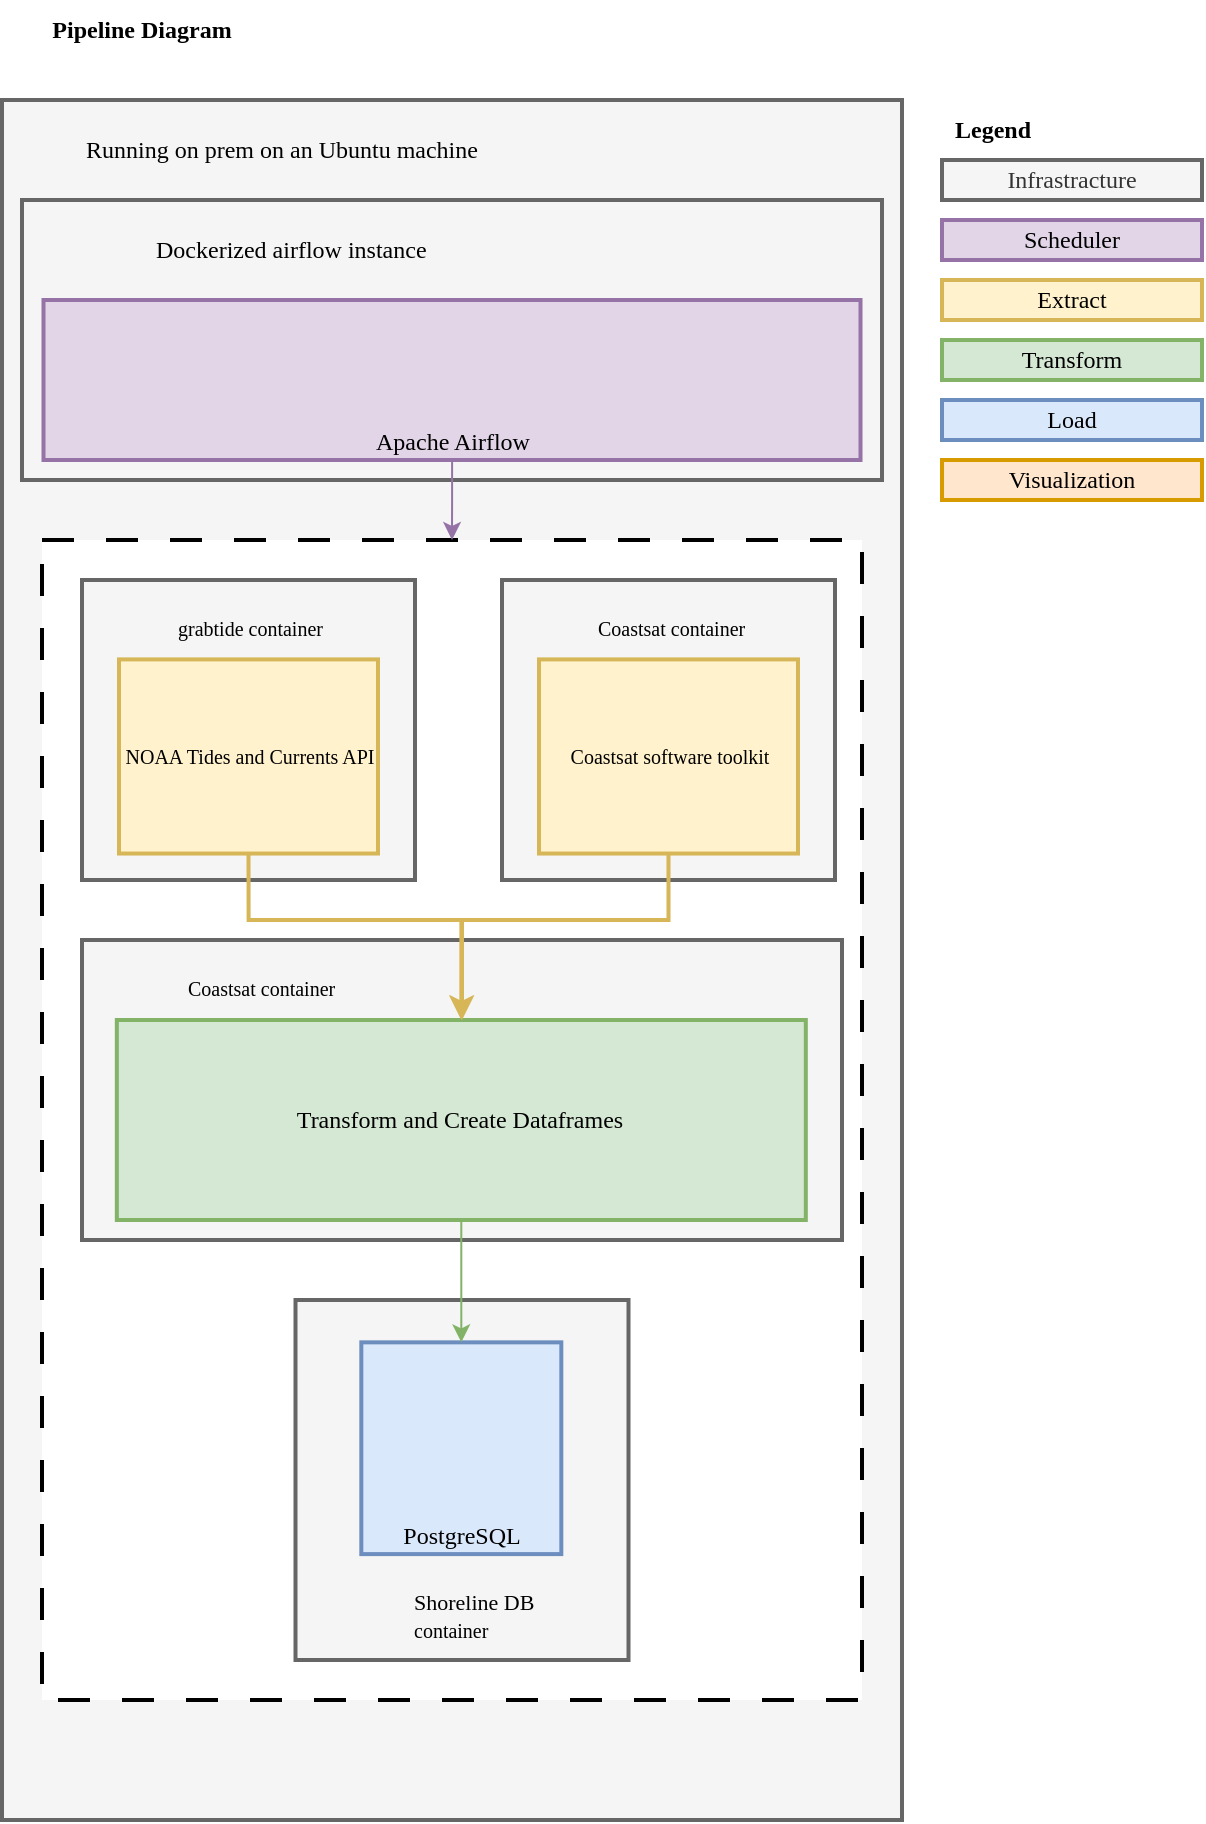 <mxfile version="24.7.8">
  <diagram name="Page-1" id="jBMb6OYjZwXQilKCJYLi">
    <mxGraphModel dx="1646" dy="795" grid="1" gridSize="10" guides="1" tooltips="1" connect="1" arrows="1" fold="1" page="0" pageScale="1" pageWidth="850" pageHeight="1100" math="0" shadow="0">
      <root>
        <mxCell id="0" />
        <mxCell id="1" parent="0" />
        <mxCell id="3fWUCPbQucgpRjpTzbk8-1" value="&lt;b&gt;&lt;font data-font-src=&quot;https://fonts.googleapis.com/css?family=Roboto+Mono&quot; face=&quot;Roboto Mono&quot;&gt;Pipeline Diagram&lt;br&gt;&lt;/font&gt;&lt;/b&gt;" style="text;html=1;align=center;verticalAlign=middle;whiteSpace=wrap;rounded=0;" vertex="1" parent="1">
          <mxGeometry x="30" y="80" width="140" height="30" as="geometry" />
        </mxCell>
        <mxCell id="3fWUCPbQucgpRjpTzbk8-15" value="" style="rounded=0;whiteSpace=wrap;html=1;fontFamily=Roboto Mono;fontSource=https%3A%2F%2Ffonts.googleapis.com%2Fcss%3Ffamily%3DRoboto%2BMono;strokeWidth=2;fillColor=#f5f5f5;fontColor=#333333;strokeColor=#666666;align=left;horizontal=1;verticalAlign=top;" vertex="1" parent="1">
          <mxGeometry x="30" y="130" width="450" height="860" as="geometry" />
        </mxCell>
        <mxCell id="3fWUCPbQucgpRjpTzbk8-17" value="&lt;div&gt;Running on prem on an Ubuntu machine&lt;br&gt;&lt;/div&gt;" style="text;html=1;align=left;verticalAlign=middle;resizable=0;points=[];autosize=1;strokeColor=none;fillColor=none;fontFamily=Roboto Mono;fontSource=https%3A%2F%2Ffonts.googleapis.com%2Fcss%3Ffamily%3DRoboto%2BMono;" vertex="1" parent="1">
          <mxGeometry x="70" y="140" width="280" height="30" as="geometry" />
        </mxCell>
        <mxCell id="3fWUCPbQucgpRjpTzbk8-27" value="" style="shape=image;imageAspect=0;aspect=fixed;verticalLabelPosition=bottom;verticalAlign=top;image=https://cdn.jsdelivr.net/gh/devicons/devicon@latest/icons/ubuntu/ubuntu-original.svg;" vertex="1" parent="1">
          <mxGeometry x="40" y="140" width="30" height="30" as="geometry" />
        </mxCell>
        <mxCell id="3fWUCPbQucgpRjpTzbk8-30" value="" style="rounded=0;whiteSpace=wrap;html=1;fontFamily=Roboto Mono;fontSource=https%3A%2F%2Ffonts.googleapis.com%2Fcss%3Ffamily%3DRoboto%2BMono;strokeWidth=2;align=left;horizontal=1;verticalAlign=top;dashed=1;dashPattern=8 8;" vertex="1" parent="1">
          <mxGeometry x="50" y="350" width="410" height="580" as="geometry" />
        </mxCell>
        <mxCell id="3fWUCPbQucgpRjpTzbk8-47" value="" style="group;verticalAlign=middle;" vertex="1" connectable="0" parent="1">
          <mxGeometry x="40" y="180" width="430" height="140" as="geometry" />
        </mxCell>
        <mxCell id="3fWUCPbQucgpRjpTzbk8-46" value="" style="group" vertex="1" connectable="0" parent="3fWUCPbQucgpRjpTzbk8-47">
          <mxGeometry width="430.0" height="140" as="geometry" />
        </mxCell>
        <mxCell id="3fWUCPbQucgpRjpTzbk8-21" value="" style="rounded=0;whiteSpace=wrap;html=1;fontFamily=Roboto Mono;fontSource=https%3A%2F%2Ffonts.googleapis.com%2Fcss%3Ffamily%3DRoboto%2BMono;strokeWidth=2;fillColor=#f5f5f5;fontColor=#333333;strokeColor=#666666;" vertex="1" parent="3fWUCPbQucgpRjpTzbk8-46">
          <mxGeometry width="430.0" height="140" as="geometry" />
        </mxCell>
        <mxCell id="3fWUCPbQucgpRjpTzbk8-24" value="&lt;div&gt;Dockerized airflow instance&lt;br&gt;&lt;/div&gt;" style="text;html=1;align=left;verticalAlign=middle;resizable=0;points=[];autosize=1;strokeColor=none;fillColor=none;fontFamily=Roboto Mono;fontSource=https%3A%2F%2Ffonts.googleapis.com%2Fcss%3Ffamily%3DRoboto%2BMono;" vertex="1" parent="3fWUCPbQucgpRjpTzbk8-46">
          <mxGeometry x="64.5" y="10" width="220" height="30" as="geometry" />
        </mxCell>
        <mxCell id="3fWUCPbQucgpRjpTzbk8-28" value="" style="shape=image;imageAspect=0;aspect=fixed;verticalLabelPosition=bottom;verticalAlign=top;image=https://cdn.jsdelivr.net/gh/devicons/devicon@latest/icons/docker/docker-plain.svg;" vertex="1" parent="3fWUCPbQucgpRjpTzbk8-46">
          <mxGeometry x="21.5" y="10" width="30" height="30" as="geometry" />
        </mxCell>
        <mxCell id="3fWUCPbQucgpRjpTzbk8-45" value="" style="group" vertex="1" connectable="0" parent="3fWUCPbQucgpRjpTzbk8-47">
          <mxGeometry x="10.75" y="50" width="408.5" height="80" as="geometry" />
        </mxCell>
        <mxCell id="3fWUCPbQucgpRjpTzbk8-22" value="&lt;div&gt;Apache Airflow&lt;br&gt;&lt;/div&gt;" style="rounded=0;whiteSpace=wrap;html=1;fontFamily=Roboto Mono;fontSource=https%3A%2F%2Ffonts.googleapis.com%2Fcss%3Ffamily%3DRoboto%2BMono;strokeWidth=2;fillColor=#e1d5e7;strokeColor=#9673a6;verticalAlign=bottom;" vertex="1" parent="3fWUCPbQucgpRjpTzbk8-45">
          <mxGeometry width="408.5" height="80" as="geometry" />
        </mxCell>
        <mxCell id="3fWUCPbQucgpRjpTzbk8-26" value="" style="shape=image;imageAspect=0;aspect=fixed;verticalLabelPosition=bottom;verticalAlign=top;image=https://cdn.jsdelivr.net/gh/devicons/devicon@latest/icons/apacheairflow/apacheairflow-original.svg;" vertex="1" parent="3fWUCPbQucgpRjpTzbk8-45">
          <mxGeometry x="182.75" y="10" width="40" height="40" as="geometry" />
        </mxCell>
        <mxCell id="3fWUCPbQucgpRjpTzbk8-49" style="edgeStyle=orthogonalEdgeStyle;rounded=0;orthogonalLoop=1;jettySize=auto;html=1;fillColor=#e1d5e7;strokeColor=#9673a6;" edge="1" parent="1" source="3fWUCPbQucgpRjpTzbk8-22" target="3fWUCPbQucgpRjpTzbk8-30">
          <mxGeometry relative="1" as="geometry" />
        </mxCell>
        <mxCell id="3fWUCPbQucgpRjpTzbk8-43" value="" style="group" vertex="1" connectable="0" parent="1">
          <mxGeometry x="70" y="370" width="176.25" height="150" as="geometry" />
        </mxCell>
        <mxCell id="3fWUCPbQucgpRjpTzbk8-35" value="" style="rounded=0;whiteSpace=wrap;html=1;fontFamily=Roboto Mono;fontSource=https%3A%2F%2Ffonts.googleapis.com%2Fcss%3Ffamily%3DRoboto%2BMono;strokeWidth=2;fillColor=#f5f5f5;fontColor=#333333;strokeColor=#666666;" vertex="1" parent="3fWUCPbQucgpRjpTzbk8-43">
          <mxGeometry width="166.5" height="150" as="geometry" />
        </mxCell>
        <mxCell id="3fWUCPbQucgpRjpTzbk8-31" value="NOAA Tides and Currents API" style="rounded=0;whiteSpace=wrap;html=1;fontFamily=Roboto Mono;fontSource=https%3A%2F%2Ffonts.googleapis.com%2Fcss%3Ffamily%3DRoboto%2BMono;strokeWidth=2;fillColor=#fff2cc;strokeColor=#d6b656;fontSize=10;" vertex="1" parent="3fWUCPbQucgpRjpTzbk8-43">
          <mxGeometry x="18.5" y="39.706" width="129.5" height="97.059" as="geometry" />
        </mxCell>
        <mxCell id="3fWUCPbQucgpRjpTzbk8-36" value="" style="shape=image;imageAspect=0;aspect=fixed;verticalLabelPosition=bottom;verticalAlign=top;image=https://cdn.jsdelivr.net/gh/devicons/devicon@latest/icons/docker/docker-plain.svg;" vertex="1" parent="3fWUCPbQucgpRjpTzbk8-43">
          <mxGeometry x="9.25" y="8.824" width="26.471" height="26.471" as="geometry" />
        </mxCell>
        <mxCell id="3fWUCPbQucgpRjpTzbk8-38" value="&lt;font style=&quot;font-size: 10px;&quot;&gt;grabtide container&lt;/font&gt;" style="text;html=1;align=left;verticalAlign=middle;resizable=0;points=[];autosize=1;strokeColor=none;fillColor=none;fontFamily=Roboto Mono;fontSource=https%3A%2F%2Ffonts.googleapis.com%2Fcss%3Ffamily%3DRoboto%2BMono;fontSize=11;" vertex="1" parent="3fWUCPbQucgpRjpTzbk8-43">
          <mxGeometry x="46.25" y="8.824" width="130" height="30" as="geometry" />
        </mxCell>
        <mxCell id="3fWUCPbQucgpRjpTzbk8-44" value="" style="group" vertex="1" connectable="0" parent="1">
          <mxGeometry x="280" y="370" width="176.25" height="150" as="geometry" />
        </mxCell>
        <mxCell id="3fWUCPbQucgpRjpTzbk8-74" value="" style="group" vertex="1" connectable="0" parent="3fWUCPbQucgpRjpTzbk8-44">
          <mxGeometry width="176.25" height="150" as="geometry" />
        </mxCell>
        <mxCell id="3fWUCPbQucgpRjpTzbk8-39" value="" style="rounded=0;whiteSpace=wrap;html=1;fontFamily=Roboto Mono;fontSource=https%3A%2F%2Ffonts.googleapis.com%2Fcss%3Ffamily%3DRoboto%2BMono;strokeWidth=2;fillColor=#f5f5f5;fontColor=#333333;strokeColor=#666666;" vertex="1" parent="3fWUCPbQucgpRjpTzbk8-74">
          <mxGeometry width="166.5" height="150" as="geometry" />
        </mxCell>
        <mxCell id="3fWUCPbQucgpRjpTzbk8-40" value="Coastsat software toolkit" style="rounded=0;whiteSpace=wrap;html=1;fontFamily=Roboto Mono;fontSource=https%3A%2F%2Ffonts.googleapis.com%2Fcss%3Ffamily%3DRoboto%2BMono;strokeWidth=2;fillColor=#fff2cc;strokeColor=#d6b656;fontSize=10;" vertex="1" parent="3fWUCPbQucgpRjpTzbk8-74">
          <mxGeometry x="18.5" y="39.706" width="129.5" height="97.059" as="geometry" />
        </mxCell>
        <mxCell id="3fWUCPbQucgpRjpTzbk8-41" value="" style="shape=image;imageAspect=0;aspect=fixed;verticalLabelPosition=bottom;verticalAlign=top;image=https://cdn.jsdelivr.net/gh/devicons/devicon@latest/icons/docker/docker-plain.svg;" vertex="1" parent="3fWUCPbQucgpRjpTzbk8-74">
          <mxGeometry x="9.25" y="8.824" width="26.471" height="26.471" as="geometry" />
        </mxCell>
        <mxCell id="3fWUCPbQucgpRjpTzbk8-42" value="&lt;font style=&quot;font-size: 10px;&quot;&gt;Coastsat container&lt;/font&gt;" style="text;html=1;align=left;verticalAlign=middle;resizable=0;points=[];autosize=1;strokeColor=none;fillColor=none;fontFamily=Roboto Mono;fontSource=https%3A%2F%2Ffonts.googleapis.com%2Fcss%3Ffamily%3DRoboto%2BMono;fontSize=11;" vertex="1" parent="3fWUCPbQucgpRjpTzbk8-74">
          <mxGeometry x="46.25" y="8.824" width="130" height="30" as="geometry" />
        </mxCell>
        <mxCell id="3fWUCPbQucgpRjpTzbk8-66" value="" style="group" vertex="1" connectable="0" parent="1">
          <mxGeometry x="70" y="550" width="380" height="190.0" as="geometry" />
        </mxCell>
        <mxCell id="3fWUCPbQucgpRjpTzbk8-61" value="" style="rounded=0;whiteSpace=wrap;html=1;fontFamily=Roboto Mono;fontSource=https%3A%2F%2Ffonts.googleapis.com%2Fcss%3Ffamily%3DRoboto%2BMono;strokeWidth=2;fillColor=#f5f5f5;fontColor=#333333;strokeColor=#666666;" vertex="1" parent="3fWUCPbQucgpRjpTzbk8-66">
          <mxGeometry width="380" height="150" as="geometry" />
        </mxCell>
        <mxCell id="3fWUCPbQucgpRjpTzbk8-65" value="" style="group" vertex="1" connectable="0" parent="3fWUCPbQucgpRjpTzbk8-66">
          <mxGeometry x="17.417" y="8.824" width="344.488" height="181.176" as="geometry" />
        </mxCell>
        <mxCell id="3fWUCPbQucgpRjpTzbk8-63" value="" style="shape=image;imageAspect=0;aspect=fixed;verticalLabelPosition=bottom;verticalAlign=top;image=https://cdn.jsdelivr.net/gh/devicons/devicon@latest/icons/docker/docker-plain.svg;" vertex="1" parent="3fWUCPbQucgpRjpTzbk8-65">
          <mxGeometry width="23.95" height="23.95" as="geometry" />
        </mxCell>
        <mxCell id="3fWUCPbQucgpRjpTzbk8-64" value="&lt;font style=&quot;font-size: 10px;&quot;&gt;Coastsat container&lt;/font&gt;" style="text;html=1;align=left;verticalAlign=middle;resizable=0;points=[];autosize=1;strokeColor=none;fillColor=none;fontFamily=Roboto Mono;fontSource=https%3A%2F%2Ffonts.googleapis.com%2Fcss%3Ffamily%3DRoboto%2BMono;fontSize=11;" vertex="1" parent="3fWUCPbQucgpRjpTzbk8-65">
          <mxGeometry x="33.476" width="130" height="30" as="geometry" />
        </mxCell>
        <mxCell id="3fWUCPbQucgpRjpTzbk8-51" value="Transform and Create Dataframes" style="rounded=0;whiteSpace=wrap;html=1;fontFamily=Roboto Mono;fontSource=https%3A%2F%2Ffonts.googleapis.com%2Fcss%3Ffamily%3DRoboto%2BMono;strokeWidth=2;fillColor=#d5e8d4;strokeColor=#82b366;" vertex="1" parent="3fWUCPbQucgpRjpTzbk8-65">
          <mxGeometry y="31.176" width="344.488" height="100" as="geometry" />
        </mxCell>
        <mxCell id="3fWUCPbQucgpRjpTzbk8-67" style="edgeStyle=orthogonalEdgeStyle;rounded=0;orthogonalLoop=1;jettySize=auto;html=1;exitX=0.5;exitY=1;exitDx=0;exitDy=0;entryX=0.5;entryY=0;entryDx=0;entryDy=0;fillColor=#fff2cc;strokeColor=#d6b656;strokeWidth=2;" edge="1" parent="1" source="3fWUCPbQucgpRjpTzbk8-31" target="3fWUCPbQucgpRjpTzbk8-51">
          <mxGeometry relative="1" as="geometry">
            <Array as="points">
              <mxPoint x="153" y="540" />
              <mxPoint x="260" y="540" />
            </Array>
          </mxGeometry>
        </mxCell>
        <mxCell id="3fWUCPbQucgpRjpTzbk8-68" style="edgeStyle=orthogonalEdgeStyle;rounded=0;orthogonalLoop=1;jettySize=auto;html=1;fillColor=#fff2cc;strokeColor=#d6b656;strokeWidth=2;" edge="1" parent="1" source="3fWUCPbQucgpRjpTzbk8-40" target="3fWUCPbQucgpRjpTzbk8-51">
          <mxGeometry relative="1" as="geometry">
            <Array as="points">
              <mxPoint x="363" y="540" />
              <mxPoint x="260" y="540" />
            </Array>
          </mxGeometry>
        </mxCell>
        <mxCell id="3fWUCPbQucgpRjpTzbk8-79" value="" style="group" vertex="1" connectable="0" parent="1">
          <mxGeometry x="176.75" y="730" width="166.5" height="180" as="geometry" />
        </mxCell>
        <mxCell id="3fWUCPbQucgpRjpTzbk8-73" value="" style="rounded=0;whiteSpace=wrap;html=1;fontFamily=Roboto Mono;fontSource=https%3A%2F%2Ffonts.googleapis.com%2Fcss%3Ffamily%3DRoboto%2BMono;strokeWidth=2;fillColor=#f5f5f5;fontColor=#333333;strokeColor=#666666;" vertex="1" parent="3fWUCPbQucgpRjpTzbk8-79">
          <mxGeometry width="166.5" height="180" as="geometry" />
        </mxCell>
        <mxCell id="3fWUCPbQucgpRjpTzbk8-58" value="" style="group" vertex="1" connectable="0" parent="3fWUCPbQucgpRjpTzbk8-79">
          <mxGeometry x="32.91" y="21.176" width="100" height="105.882" as="geometry" />
        </mxCell>
        <mxCell id="3fWUCPbQucgpRjpTzbk8-56" value="PostgreSQL" style="rounded=0;whiteSpace=wrap;html=1;fontFamily=Roboto Mono;fontSource=https%3A%2F%2Ffonts.googleapis.com%2Fcss%3Ffamily%3DRoboto%2BMono;strokeWidth=2;fillColor=#dae8fc;strokeColor=#6c8ebf;verticalAlign=bottom;" vertex="1" parent="3fWUCPbQucgpRjpTzbk8-58">
          <mxGeometry width="100" height="105.882" as="geometry" />
        </mxCell>
        <mxCell id="3fWUCPbQucgpRjpTzbk8-57" value="" style="shape=image;imageAspect=0;aspect=fixed;verticalLabelPosition=bottom;verticalAlign=top;image=https://cdn.jsdelivr.net/gh/devicons/devicon@latest/icons/postgresql/postgresql-plain.svg;" vertex="1" parent="3fWUCPbQucgpRjpTzbk8-58">
          <mxGeometry x="25" y="26.471" width="50" height="50" as="geometry" />
        </mxCell>
        <mxCell id="3fWUCPbQucgpRjpTzbk8-76" value="" style="shape=image;imageAspect=0;aspect=fixed;verticalLabelPosition=bottom;verticalAlign=top;image=https://cdn.jsdelivr.net/gh/devicons/devicon@latest/icons/docker/docker-plain.svg;" vertex="1" parent="3fWUCPbQucgpRjpTzbk8-79">
          <mxGeometry x="20" y="142.945" width="26.471" height="26.471" as="geometry" />
        </mxCell>
        <mxCell id="3fWUCPbQucgpRjpTzbk8-77" value="Shoreline DB&lt;font style=&quot;font-size: 10px;&quot;&gt; &lt;br&gt;container&lt;/font&gt;" style="text;html=1;align=left;verticalAlign=middle;resizable=0;points=[];autosize=1;strokeColor=none;fillColor=none;fontFamily=Roboto Mono;fontSource=https%3A%2F%2Ffonts.googleapis.com%2Fcss%3Ffamily%3DRoboto%2BMono;fontSize=11;" vertex="1" parent="3fWUCPbQucgpRjpTzbk8-79">
          <mxGeometry x="57" y="137.651" width="100" height="40" as="geometry" />
        </mxCell>
        <mxCell id="3fWUCPbQucgpRjpTzbk8-80" style="edgeStyle=orthogonalEdgeStyle;rounded=0;orthogonalLoop=1;jettySize=auto;html=1;entryX=0.5;entryY=0;entryDx=0;entryDy=0;fillColor=#d5e8d4;strokeColor=#82b366;" edge="1" parent="1" source="3fWUCPbQucgpRjpTzbk8-51" target="3fWUCPbQucgpRjpTzbk8-56">
          <mxGeometry relative="1" as="geometry" />
        </mxCell>
        <mxCell id="3fWUCPbQucgpRjpTzbk8-82" value="" style="group" vertex="1" connectable="0" parent="1">
          <mxGeometry x="490" y="130" width="140" height="200" as="geometry" />
        </mxCell>
        <mxCell id="3fWUCPbQucgpRjpTzbk8-3" value="Legend" style="text;html=1;align=center;verticalAlign=middle;resizable=0;points=[];autosize=1;strokeColor=none;fillColor=none;fontFamily=Roboto Mono;fontSource=https%3A%2F%2Ffonts.googleapis.com%2Fcss%3Ffamily%3DRoboto%2BMono;fontStyle=1" vertex="1" parent="3fWUCPbQucgpRjpTzbk8-82">
          <mxGeometry width="70" height="30" as="geometry" />
        </mxCell>
        <mxCell id="3fWUCPbQucgpRjpTzbk8-5" value="&lt;div&gt;Infrastracture&lt;/div&gt;" style="rounded=0;whiteSpace=wrap;html=1;fontFamily=Roboto Mono;fontSource=https%3A%2F%2Ffonts.googleapis.com%2Fcss%3Ffamily%3DRoboto%2BMono;strokeWidth=2;fillColor=#f5f5f5;fontColor=#333333;strokeColor=#666666;" vertex="1" parent="3fWUCPbQucgpRjpTzbk8-82">
          <mxGeometry x="10" y="30" width="130" height="20" as="geometry" />
        </mxCell>
        <mxCell id="3fWUCPbQucgpRjpTzbk8-8" value="&lt;div&gt;Scheduler&lt;/div&gt;" style="rounded=0;whiteSpace=wrap;html=1;fontFamily=Roboto Mono;fontSource=https%3A%2F%2Ffonts.googleapis.com%2Fcss%3Ffamily%3DRoboto%2BMono;strokeWidth=2;fillColor=#e1d5e7;strokeColor=#9673a6;" vertex="1" parent="3fWUCPbQucgpRjpTzbk8-82">
          <mxGeometry x="10" y="60" width="130" height="20" as="geometry" />
        </mxCell>
        <mxCell id="3fWUCPbQucgpRjpTzbk8-10" value="Extract" style="rounded=0;whiteSpace=wrap;html=1;fontFamily=Roboto Mono;fontSource=https%3A%2F%2Ffonts.googleapis.com%2Fcss%3Ffamily%3DRoboto%2BMono;strokeWidth=2;fillColor=#fff2cc;strokeColor=#d6b656;" vertex="1" parent="3fWUCPbQucgpRjpTzbk8-82">
          <mxGeometry x="10" y="90" width="130" height="20" as="geometry" />
        </mxCell>
        <mxCell id="3fWUCPbQucgpRjpTzbk8-12" value="&lt;div&gt;Visualization&lt;/div&gt;" style="rounded=0;whiteSpace=wrap;html=1;fontFamily=Roboto Mono;fontSource=https%3A%2F%2Ffonts.googleapis.com%2Fcss%3Ffamily%3DRoboto%2BMono;strokeWidth=2;fillColor=#ffe6cc;strokeColor=#d79b00;" vertex="1" parent="3fWUCPbQucgpRjpTzbk8-82">
          <mxGeometry x="10" y="180" width="130" height="20" as="geometry" />
        </mxCell>
        <mxCell id="3fWUCPbQucgpRjpTzbk8-13" value="&lt;div&gt;Load&lt;/div&gt;" style="rounded=0;whiteSpace=wrap;html=1;fontFamily=Roboto Mono;fontSource=https%3A%2F%2Ffonts.googleapis.com%2Fcss%3Ffamily%3DRoboto%2BMono;strokeWidth=2;fillColor=#dae8fc;strokeColor=#6c8ebf;" vertex="1" parent="3fWUCPbQucgpRjpTzbk8-82">
          <mxGeometry x="10" y="150" width="130" height="20" as="geometry" />
        </mxCell>
        <mxCell id="3fWUCPbQucgpRjpTzbk8-14" value="Transform" style="rounded=0;whiteSpace=wrap;html=1;fontFamily=Roboto Mono;fontSource=https%3A%2F%2Ffonts.googleapis.com%2Fcss%3Ffamily%3DRoboto%2BMono;strokeWidth=2;fillColor=#d5e8d4;strokeColor=#82b366;" vertex="1" parent="3fWUCPbQucgpRjpTzbk8-82">
          <mxGeometry x="10" y="120" width="130" height="20" as="geometry" />
        </mxCell>
      </root>
    </mxGraphModel>
  </diagram>
</mxfile>
